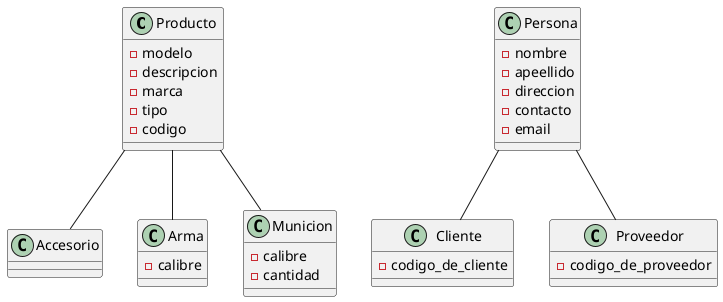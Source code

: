 @startuml Diagrama

class Producto {
    - modelo 
    - descripcion
    - marca
    - tipo
    - codigo
}

class Accesorio 

class Arma {
    - calibre
}

class Municion {
    - calibre
    - cantidad
}

class Persona{
    - nombre
    - apeellido
    - direccion
    - contacto
    - email
}

class Cliente {
    - codigo_de_cliente
}

class Proveedor {
    - codigo_de_proveedor
}

Producto -- Accesorio
Producto -- Arma
Producto -- Municion

Persona -- Cliente
Persona -- Proveedor

@enduml
